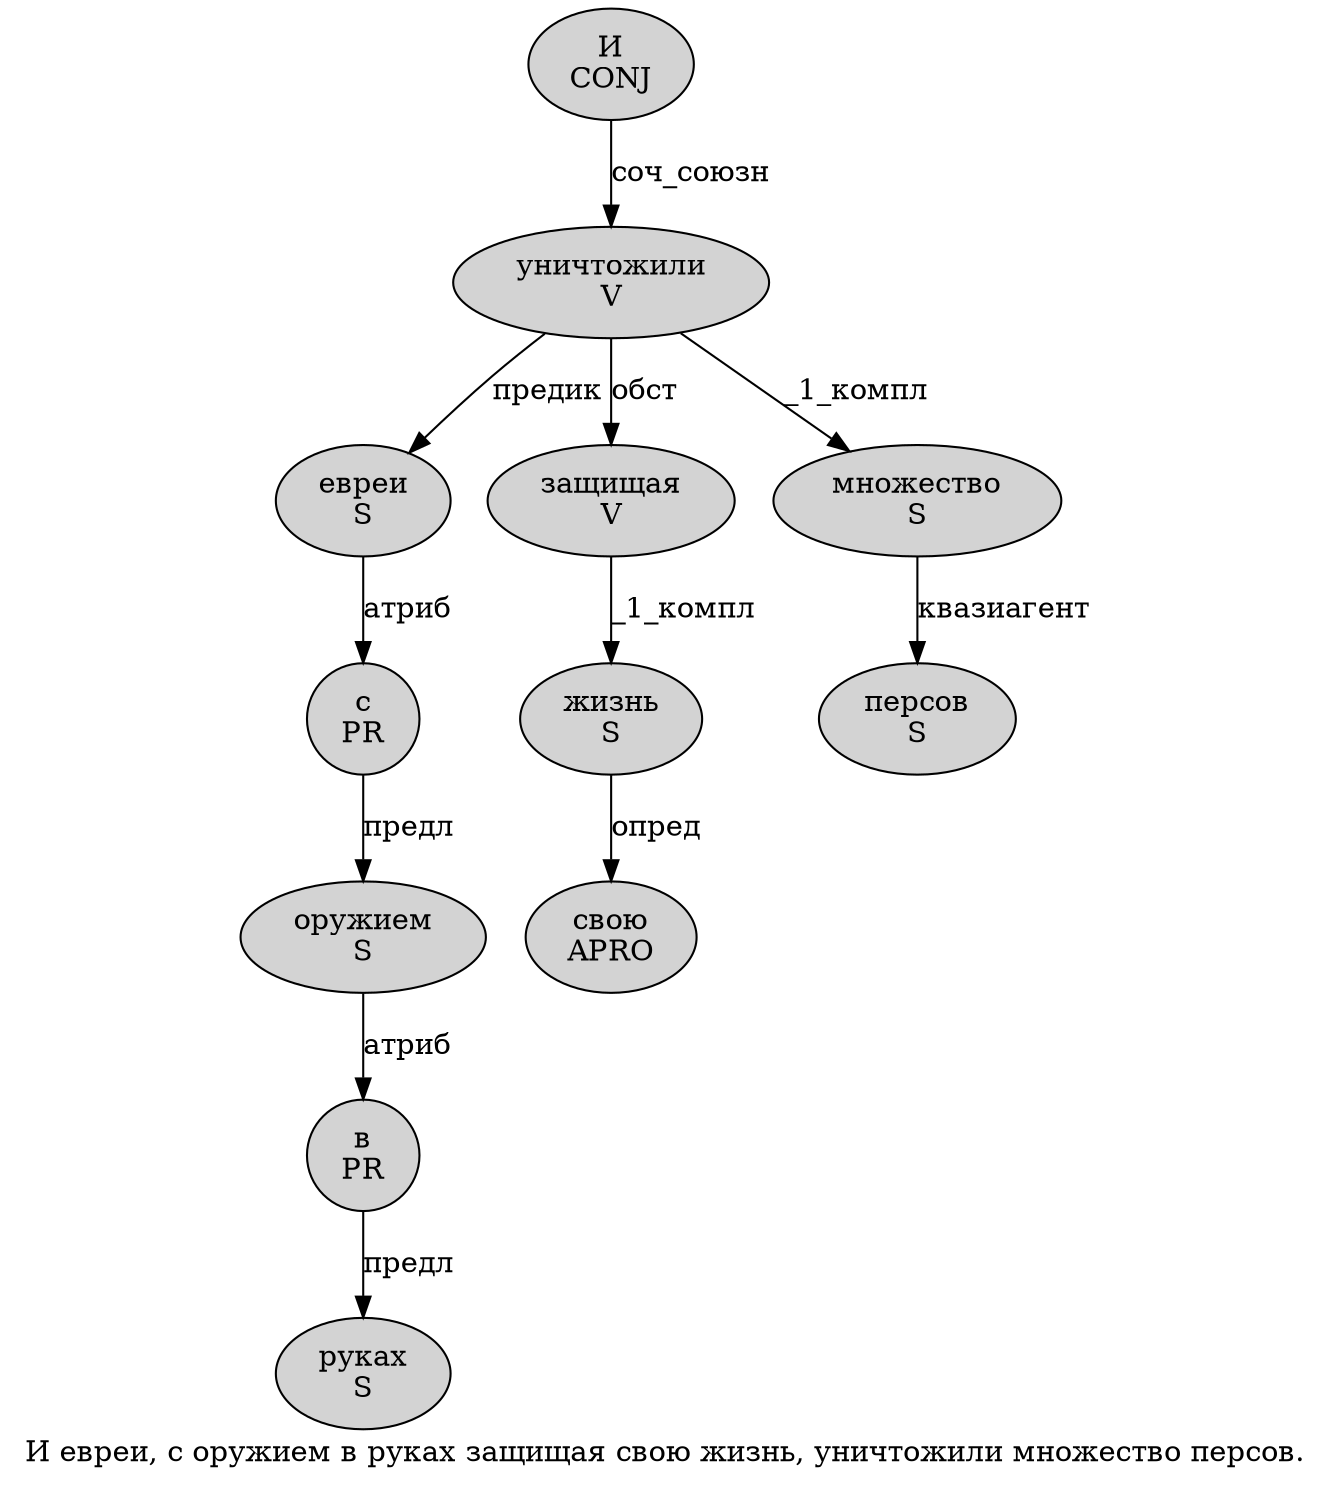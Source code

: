 digraph SENTENCE_411 {
	graph [label="И евреи, с оружием в руках защищая свою жизнь, уничтожили множество персов."]
	node [style=filled]
		0 [label="И
CONJ" color="" fillcolor=lightgray penwidth=1 shape=ellipse]
		1 [label="евреи
S" color="" fillcolor=lightgray penwidth=1 shape=ellipse]
		3 [label="с
PR" color="" fillcolor=lightgray penwidth=1 shape=ellipse]
		4 [label="оружием
S" color="" fillcolor=lightgray penwidth=1 shape=ellipse]
		5 [label="в
PR" color="" fillcolor=lightgray penwidth=1 shape=ellipse]
		6 [label="руках
S" color="" fillcolor=lightgray penwidth=1 shape=ellipse]
		7 [label="защищая
V" color="" fillcolor=lightgray penwidth=1 shape=ellipse]
		8 [label="свою
APRO" color="" fillcolor=lightgray penwidth=1 shape=ellipse]
		9 [label="жизнь
S" color="" fillcolor=lightgray penwidth=1 shape=ellipse]
		11 [label="уничтожили
V" color="" fillcolor=lightgray penwidth=1 shape=ellipse]
		12 [label="множество
S" color="" fillcolor=lightgray penwidth=1 shape=ellipse]
		13 [label="персов
S" color="" fillcolor=lightgray penwidth=1 shape=ellipse]
			3 -> 4 [label="предл"]
			1 -> 3 [label="атриб"]
			7 -> 9 [label="_1_компл"]
			9 -> 8 [label="опред"]
			0 -> 11 [label="соч_союзн"]
			5 -> 6 [label="предл"]
			11 -> 1 [label="предик"]
			11 -> 7 [label="обст"]
			11 -> 12 [label="_1_компл"]
			4 -> 5 [label="атриб"]
			12 -> 13 [label="квазиагент"]
}